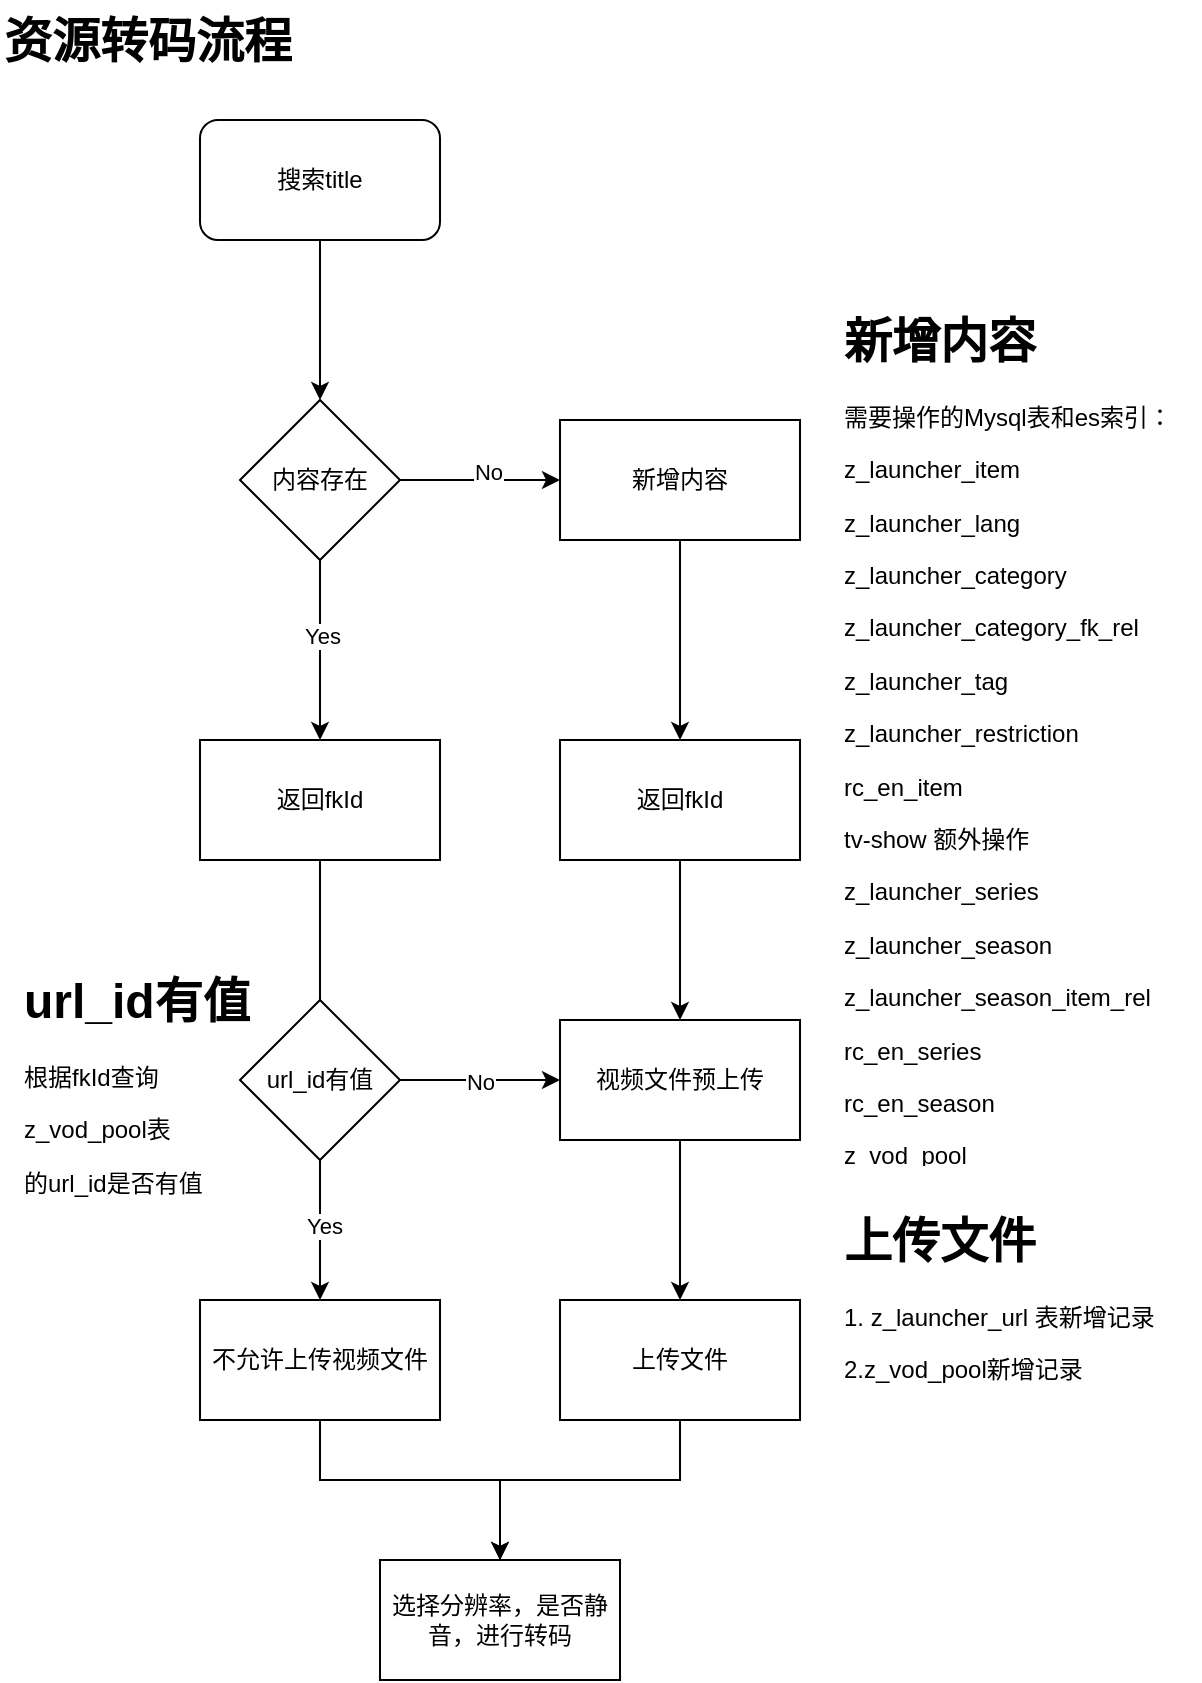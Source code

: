 <mxfile version="24.7.14">
  <diagram name="第 1 页" id="2wlSlx9r2bVHyShXd7Hb">
    <mxGraphModel dx="1426" dy="755" grid="1" gridSize="10" guides="1" tooltips="1" connect="1" arrows="1" fold="1" page="1" pageScale="1" pageWidth="827" pageHeight="1169" math="0" shadow="0">
      <root>
        <mxCell id="0" />
        <mxCell id="1" parent="0" />
        <mxCell id="ajWyyZeo7ePxl7q6qDDl-3" value="" style="edgeStyle=orthogonalEdgeStyle;rounded=0;orthogonalLoop=1;jettySize=auto;html=1;" parent="1" source="ajWyyZeo7ePxl7q6qDDl-1" target="ajWyyZeo7ePxl7q6qDDl-2" edge="1">
          <mxGeometry relative="1" as="geometry" />
        </mxCell>
        <mxCell id="ajWyyZeo7ePxl7q6qDDl-1" value="搜索title" style="rounded=1;whiteSpace=wrap;html=1;" parent="1" vertex="1">
          <mxGeometry x="100" y="60" width="120" height="60" as="geometry" />
        </mxCell>
        <mxCell id="ajWyyZeo7ePxl7q6qDDl-6" value="" style="edgeStyle=orthogonalEdgeStyle;rounded=0;orthogonalLoop=1;jettySize=auto;html=1;" parent="1" source="ajWyyZeo7ePxl7q6qDDl-2" target="ajWyyZeo7ePxl7q6qDDl-5" edge="1">
          <mxGeometry relative="1" as="geometry" />
        </mxCell>
        <mxCell id="ajWyyZeo7ePxl7q6qDDl-7" value="Yes" style="edgeLabel;html=1;align=center;verticalAlign=middle;resizable=0;points=[];" parent="ajWyyZeo7ePxl7q6qDDl-6" vertex="1" connectable="0">
          <mxGeometry x="-0.156" y="1" relative="1" as="geometry">
            <mxPoint as="offset" />
          </mxGeometry>
        </mxCell>
        <mxCell id="ajWyyZeo7ePxl7q6qDDl-8" value="" style="edgeStyle=orthogonalEdgeStyle;rounded=0;orthogonalLoop=1;jettySize=auto;html=1;" parent="1" source="ajWyyZeo7ePxl7q6qDDl-2" target="ajWyyZeo7ePxl7q6qDDl-4" edge="1">
          <mxGeometry relative="1" as="geometry" />
        </mxCell>
        <mxCell id="ajWyyZeo7ePxl7q6qDDl-9" value="No" style="edgeLabel;html=1;align=center;verticalAlign=middle;resizable=0;points=[];" parent="ajWyyZeo7ePxl7q6qDDl-8" vertex="1" connectable="0">
          <mxGeometry x="0.1" y="4" relative="1" as="geometry">
            <mxPoint as="offset" />
          </mxGeometry>
        </mxCell>
        <mxCell id="ajWyyZeo7ePxl7q6qDDl-2" value="内容存在" style="rhombus;whiteSpace=wrap;html=1;" parent="1" vertex="1">
          <mxGeometry x="120" y="200" width="80" height="80" as="geometry" />
        </mxCell>
        <mxCell id="ajWyyZeo7ePxl7q6qDDl-13" value="" style="edgeStyle=orthogonalEdgeStyle;rounded=0;orthogonalLoop=1;jettySize=auto;html=1;" parent="1" source="ajWyyZeo7ePxl7q6qDDl-4" target="ajWyyZeo7ePxl7q6qDDl-12" edge="1">
          <mxGeometry relative="1" as="geometry" />
        </mxCell>
        <mxCell id="ajWyyZeo7ePxl7q6qDDl-4" value="新增内容" style="rounded=0;whiteSpace=wrap;html=1;" parent="1" vertex="1">
          <mxGeometry x="280" y="210" width="120" height="60" as="geometry" />
        </mxCell>
        <mxCell id="ajWyyZeo7ePxl7q6qDDl-11" value="" style="edgeStyle=orthogonalEdgeStyle;rounded=0;orthogonalLoop=1;jettySize=auto;html=1;" parent="1" source="ajWyyZeo7ePxl7q6qDDl-5" target="ajWyyZeo7ePxl7q6qDDl-10" edge="1">
          <mxGeometry relative="1" as="geometry" />
        </mxCell>
        <mxCell id="JTr45vchOF5X9gXBBewH-3" value="Yes" style="edgeLabel;html=1;align=center;verticalAlign=middle;resizable=0;points=[];" vertex="1" connectable="0" parent="ajWyyZeo7ePxl7q6qDDl-11">
          <mxGeometry x="0.664" y="2" relative="1" as="geometry">
            <mxPoint as="offset" />
          </mxGeometry>
        </mxCell>
        <mxCell id="ajWyyZeo7ePxl7q6qDDl-5" value="返回fkId" style="whiteSpace=wrap;html=1;" parent="1" vertex="1">
          <mxGeometry x="100" y="370" width="120" height="60" as="geometry" />
        </mxCell>
        <mxCell id="ajWyyZeo7ePxl7q6qDDl-10" value="不允许上传视频文件" style="whiteSpace=wrap;html=1;" parent="1" vertex="1">
          <mxGeometry x="100" y="650" width="120" height="60" as="geometry" />
        </mxCell>
        <mxCell id="ajWyyZeo7ePxl7q6qDDl-15" value="" style="edgeStyle=orthogonalEdgeStyle;rounded=0;orthogonalLoop=1;jettySize=auto;html=1;" parent="1" source="ajWyyZeo7ePxl7q6qDDl-12" target="ajWyyZeo7ePxl7q6qDDl-14" edge="1">
          <mxGeometry relative="1" as="geometry" />
        </mxCell>
        <mxCell id="ajWyyZeo7ePxl7q6qDDl-12" value="返回fkId" style="whiteSpace=wrap;html=1;rounded=0;" parent="1" vertex="1">
          <mxGeometry x="280" y="370" width="120" height="60" as="geometry" />
        </mxCell>
        <mxCell id="ajWyyZeo7ePxl7q6qDDl-17" value="" style="edgeStyle=orthogonalEdgeStyle;rounded=0;orthogonalLoop=1;jettySize=auto;html=1;" parent="1" source="ajWyyZeo7ePxl7q6qDDl-14" target="ajWyyZeo7ePxl7q6qDDl-16" edge="1">
          <mxGeometry relative="1" as="geometry" />
        </mxCell>
        <mxCell id="ajWyyZeo7ePxl7q6qDDl-14" value="视频文件预上传" style="whiteSpace=wrap;html=1;rounded=0;" parent="1" vertex="1">
          <mxGeometry x="280" y="510" width="120" height="60" as="geometry" />
        </mxCell>
        <mxCell id="ajWyyZeo7ePxl7q6qDDl-22" style="edgeStyle=orthogonalEdgeStyle;rounded=0;orthogonalLoop=1;jettySize=auto;html=1;entryX=0.5;entryY=0;entryDx=0;entryDy=0;" parent="1" source="ajWyyZeo7ePxl7q6qDDl-16" target="ajWyyZeo7ePxl7q6qDDl-20" edge="1">
          <mxGeometry relative="1" as="geometry">
            <Array as="points">
              <mxPoint x="340" y="740" />
              <mxPoint x="250" y="740" />
            </Array>
          </mxGeometry>
        </mxCell>
        <mxCell id="ajWyyZeo7ePxl7q6qDDl-16" value="上传文件" style="whiteSpace=wrap;html=1;rounded=0;" parent="1" vertex="1">
          <mxGeometry x="280" y="650" width="120" height="60" as="geometry" />
        </mxCell>
        <mxCell id="ajWyyZeo7ePxl7q6qDDl-18" value="&lt;h1 style=&quot;margin-top: 0px;&quot;&gt;上传文件&lt;/h1&gt;&lt;p&gt;1. z_launcher_url 表新增记录&lt;/p&gt;&lt;p&gt;2.z_vod_pool新增记录&lt;/p&gt;" style="text;html=1;whiteSpace=wrap;overflow=hidden;rounded=0;" parent="1" vertex="1">
          <mxGeometry x="420" y="600" width="180" height="120" as="geometry" />
        </mxCell>
        <mxCell id="ajWyyZeo7ePxl7q6qDDl-19" value="&lt;h1 style=&quot;margin-top: 0px;&quot;&gt;资源转码流程&lt;/h1&gt;" style="text;html=1;whiteSpace=wrap;overflow=hidden;rounded=0;" parent="1" vertex="1">
          <mxGeometry width="180" height="120" as="geometry" />
        </mxCell>
        <mxCell id="ajWyyZeo7ePxl7q6qDDl-20" value="选择分辨率，是否静音，进行转码" style="rounded=0;whiteSpace=wrap;html=1;" parent="1" vertex="1">
          <mxGeometry x="190" y="780" width="120" height="60" as="geometry" />
        </mxCell>
        <mxCell id="ajWyyZeo7ePxl7q6qDDl-21" style="edgeStyle=orthogonalEdgeStyle;rounded=0;orthogonalLoop=1;jettySize=auto;html=1;" parent="1" source="ajWyyZeo7ePxl7q6qDDl-10" edge="1">
          <mxGeometry relative="1" as="geometry">
            <mxPoint x="250" y="780" as="targetPoint" />
            <Array as="points">
              <mxPoint x="160" y="740" />
              <mxPoint x="250" y="740" />
              <mxPoint x="250" y="780" />
            </Array>
          </mxGeometry>
        </mxCell>
        <mxCell id="ajWyyZeo7ePxl7q6qDDl-23" value="&lt;h1 style=&quot;margin-top: 0px;&quot;&gt;新增内容&lt;/h1&gt;&lt;p&gt;需要操作的Mysql表和es索引：&lt;/p&gt;&lt;p&gt;z_launcher_item&lt;/p&gt;&lt;p&gt;z_launcher_lang&lt;/p&gt;&lt;p&gt;z_launcher_category&lt;/p&gt;&lt;p&gt;z_launcher_category_fk_rel&lt;/p&gt;&lt;p&gt;z_launcher_tag&lt;/p&gt;&lt;p&gt;z_launcher_restriction&lt;/p&gt;&lt;p&gt;rc_en_item&lt;/p&gt;&lt;p&gt;tv-show 额外操作&lt;/p&gt;&lt;p&gt;z_launcher_series&lt;/p&gt;&lt;p&gt;z_launcher_season&lt;/p&gt;&lt;p&gt;z_launcher_season_item_rel&lt;/p&gt;&lt;p&gt;rc_en_series&lt;/p&gt;&lt;p&gt;rc_en_season&lt;/p&gt;&lt;p&gt;z_vod_pool&lt;/p&gt;" style="text;html=1;whiteSpace=wrap;overflow=hidden;rounded=0;" parent="1" vertex="1">
          <mxGeometry x="420" y="150" width="180" height="430" as="geometry" />
        </mxCell>
        <mxCell id="JTr45vchOF5X9gXBBewH-2" style="edgeStyle=orthogonalEdgeStyle;rounded=0;orthogonalLoop=1;jettySize=auto;html=1;" edge="1" parent="1" source="JTr45vchOF5X9gXBBewH-1" target="ajWyyZeo7ePxl7q6qDDl-14">
          <mxGeometry relative="1" as="geometry" />
        </mxCell>
        <mxCell id="JTr45vchOF5X9gXBBewH-4" value="No" style="edgeLabel;html=1;align=center;verticalAlign=middle;resizable=0;points=[];" vertex="1" connectable="0" parent="JTr45vchOF5X9gXBBewH-2">
          <mxGeometry y="-1" relative="1" as="geometry">
            <mxPoint as="offset" />
          </mxGeometry>
        </mxCell>
        <mxCell id="JTr45vchOF5X9gXBBewH-1" value="&lt;span style=&quot;background-color: initial;&quot;&gt;url_id有值&lt;/span&gt;" style="rhombus;whiteSpace=wrap;html=1;" vertex="1" parent="1">
          <mxGeometry x="120" y="500" width="80" height="80" as="geometry" />
        </mxCell>
        <mxCell id="JTr45vchOF5X9gXBBewH-5" value="&lt;h1 style=&quot;margin-top: 0px;&quot;&gt;url_id有值&lt;/h1&gt;&lt;p&gt;根据fkId查询&lt;/p&gt;&lt;p&gt;&lt;span style=&quot;background-color: initial;&quot;&gt;z_vod_pool表&lt;/span&gt;&lt;/p&gt;&lt;p&gt;&lt;span style=&quot;background-color: initial;&quot;&gt;的url_id是否有值&lt;/span&gt;&lt;/p&gt;" style="text;html=1;whiteSpace=wrap;overflow=hidden;rounded=0;" vertex="1" parent="1">
          <mxGeometry x="10" y="480" width="140" height="120" as="geometry" />
        </mxCell>
      </root>
    </mxGraphModel>
  </diagram>
</mxfile>
